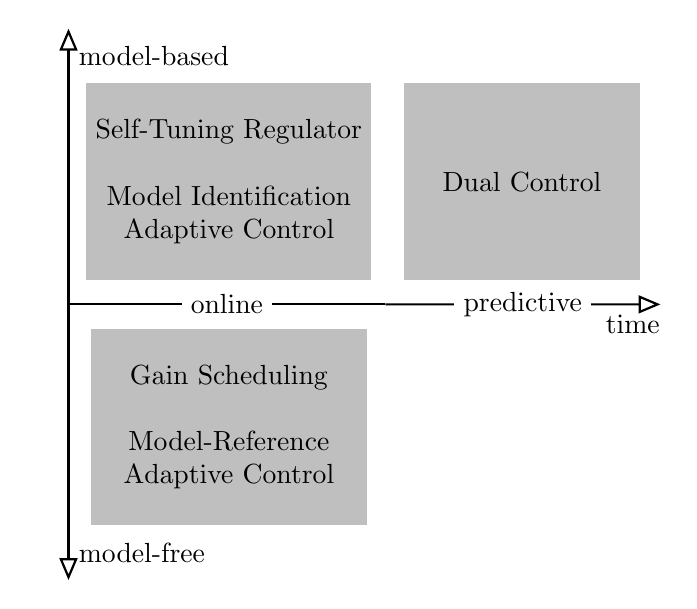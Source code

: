 % created by Edgar Klenske
\begin{tikzpicture}[auto, node distance=0.4cm,>=open triangle 45]

  \tikzstyle{area} = [fill=lightgray, rectangle,
    minimum height=2.5cm, minimum width=3.5cm, align=center]

  \node[area] (GS) {Gain Scheduling\\~\\Model-Reference\\Adaptive Control};
  \node[area, above=0.6cm of GS] (STR) {Self-Tuning Regulator\\~\\Model
    Identification\\Adaptive Control};
  \node[fill=lightgray, rectangle, minimum height=2.5cm, minimum width=3cm,
    right=of STR] (DC) {Dual Control};
%   \node[area, left=of GS, opacity=0.6] (SID1) {System Identification};
%   \node[area, left=of STR, opacity=0.6] (SID2) {System Identification};
%
%   \node[coordinate] at ($(SID1.south west)!0.5!(SID2.north west)
% +(-0.25cm,0)$) (origin) {};
  \node[coordinate] at ($(STR.south west)!0.5!(GS.north west)+(-0.25cm,0)$)
(time1) {};
  \node[coordinate] at ($(DC.south west)!0.5!(GS.north east)$) (time2) {};
  \node[coordinate] at ($(DC.south east) +(0.25cm,-0.3cm)$) (time3) {};

  \draw[->,thick] (time1) -- node[pos=0.9, right] {model-based} +(0,3.5cm);
  \draw[->,thick] (time1) -- node[pos=0.9] {model-free} +(0,-3.5cm);

%   \draw[thick] (origin) -- node[coordinate](offline){} (time1);
%   \node[fill=white] at (offline) {offline};

  \draw[thick] (time1) -- node[coordinate](online){} (time2);
  \node[fill=white] at (online) {online};

  \draw[->,thick] (time2) -- node[coordinate](predictive){}
    node[pos=0.9,below]{time} (time3);
  \node[fill=white] at (predictive) {predictive};

  \node[left=4mm of STR, white] {.};

  \end{tikzpicture}
